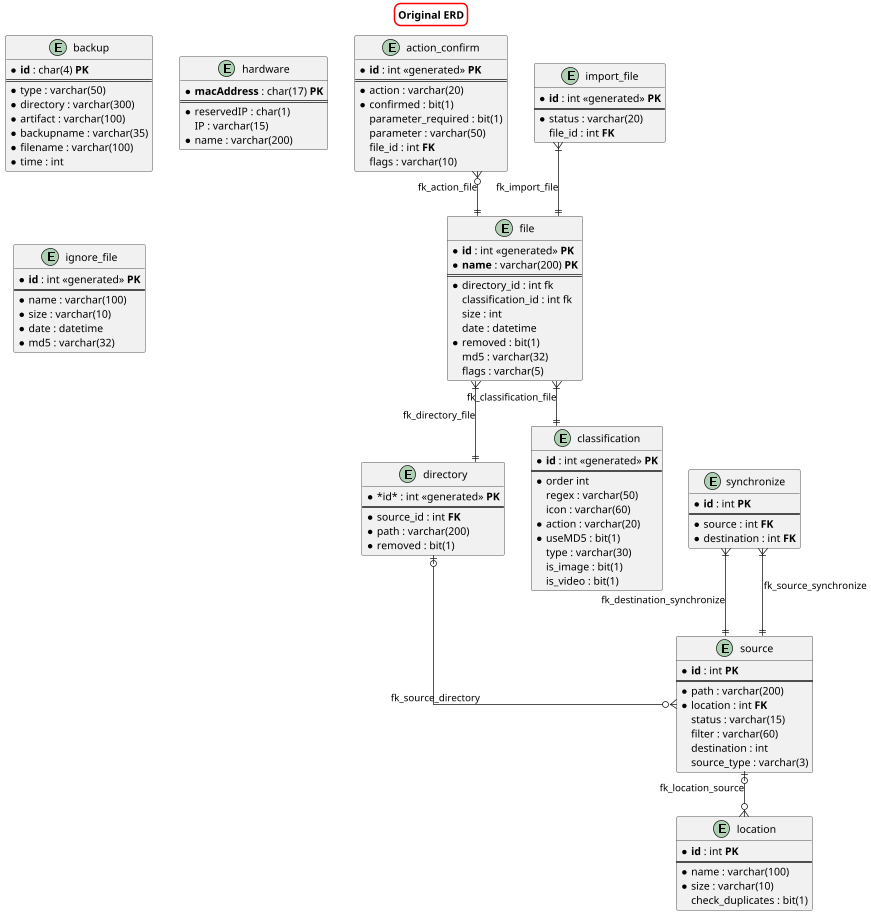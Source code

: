 @startuml
skinparam titleBorderRoundCorner 15
skinparam titleBorderThickness 2
skinparam titleBorderColor red
title Original ERD
skinparam linetype ortho
scale 0.75

entity action_confirm {
   * **id** : int <<generated>> **PK**
   ==
   * action : varchar(20)
   * confirmed : bit(1)
   parameter_required : bit(1)
   parameter : varchar(50)
   file_id : int **FK**
   flags : varchar(10)
}

entity file {
   * **id** : int <<generated>> **PK**
   * **name** : varchar(200) **PK**
   ==
   * directory_id : int fk
   classification_id : int fk
   size : int
   date : datetime
   * removed : bit(1)
   md5 : varchar(32)
   flags : varchar(5)
}

entity directory {
  * *id* : int <<generated>> **PK**
  ==
  * source_id : int **FK**
  * path : varchar(200)
  * removed : bit(1)
}

entity classification {
  * **id** : int <<generated>> **PK**
  ==
  * order int
  regex : varchar(50)
  icon : varchar(60)
  * action : varchar(20)
  * useMD5 : bit(1)
  type : varchar(30)
  is_image : bit(1)
  is_video : bit(1)
}

entity backup {
  * **id** : char(4) **PK**
  ==
  * type : varchar(50)
  * directory : varchar(300)
  * artifact : varchar(100)
  * backupname : varchar(35)
  * filename : varchar(100)
  * time : int
}

entity hardware {
  * **macAddress** : char(17) **PK**
  ==
  * reservedIP : char(1)
  IP : varchar(15)
  * name : varchar(200)
}

entity ignore_file {
  * **id** : int <<generated>> **PK**
  ==
  * name : varchar(100)
  * size : varchar(10)
  * date : datetime
  * md5 : varchar(32)
}

entity import_file {
  * **id** : int <<generated>> **PK**
  ==
  * status : varchar(20)
  file_id : int **FK**
}

entity location {
  * **id** : int **PK**
  ==
  * name : varchar(100)
  * size : varchar(10)
  check_duplicates : bit(1)
}

entity source {
  * **id** : int **PK**
  ==
  * path : varchar(200)
  * location : int **FK**
  status : varchar(15)
  filter : varchar(60)
  destination : int
  source_type : varchar(3)
}

entity synchronize {
 * **id** : int **PK**
 ==
 * source : int **FK**
 * destination : int **FK**
}

action_confirm }o--|| file : fk_action_file
file }|--|| directory : fk_directory_file
file }|--|| classification : fk_classification_file
import_file }|--|| file : fk_import_file
synchronize }|--|| source : fk_destination_synchronize
synchronize }|--|| source : fk_source_synchronize
source |o--o{ location : fk_location_source
directory |o--o{ source : fk_source_directory
@enduml
